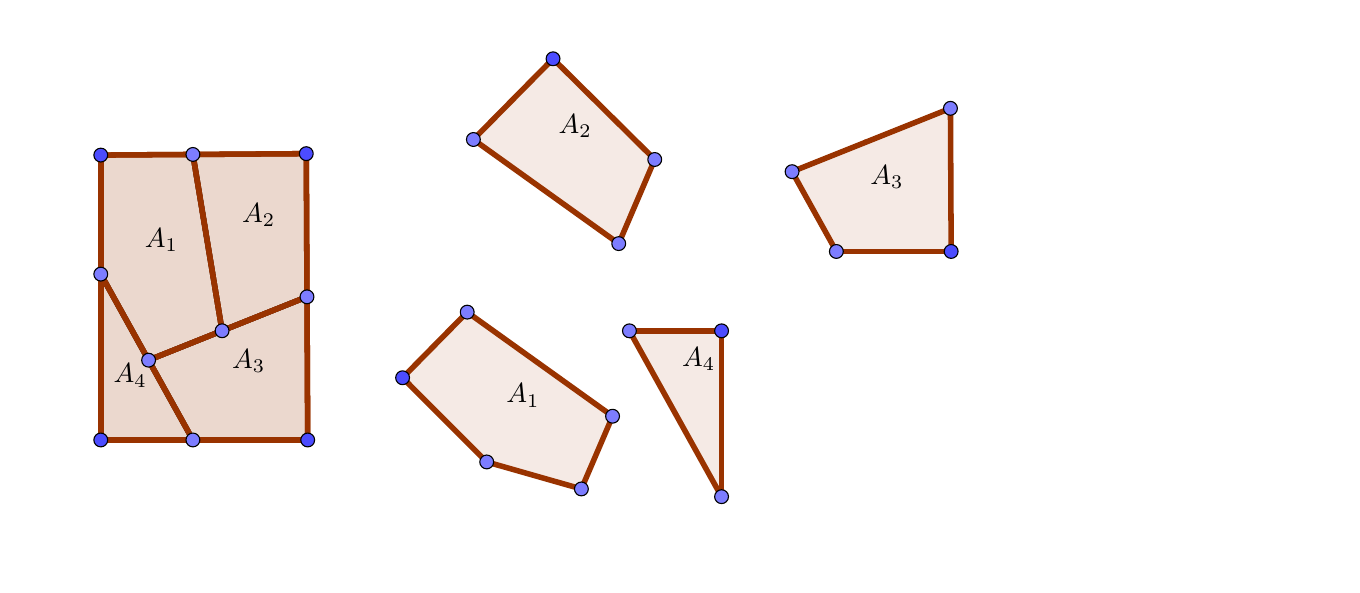 
\definecolor{xdxdff}{rgb}{0.49,0.49,1}
\definecolor{zzttqq}{rgb}{0.6,0.2,0}
\definecolor{ududff}{rgb}{0.30,0.30,1}
\begin{tikzpicture}[line cap=round,line join=round,x=.9cm,y=.9cm]
\clip(-2.261,-2.648) rectangle (15.75,4.928);
\fill[line width=2pt,color=zzttqq,fill=zzttqq,fill opacity=0.1] (-1.62,-0.89) -- (-1.62,3.13) -- (1.28,3.15) -- (1.3,-0.89) -- cycle;
\fill[line width=2pt,color=zzttqq,fill=zzttqq,fill opacity=0.1] (0.092,0.651) -- (1.29,1.13) -- (1.28,3.15) -- (-0.32,3.139) -- cycle;
\fill[line width=2pt,color=zzttqq,fill=zzttqq,fill opacity=0.1] (-1.62,1.45) -- (-1.62,3.13) -- (-0.32,3.139) -- (0.092,0.651) -- (-0.945,0.236) -- cycle;
\fill[line width=2pt,color=zzttqq,fill=zzttqq,fill opacity=0.1] (-1.62,-0.89) -- (-0.32,-0.89) -- (-1.62,1.45) -- cycle;
\fill[line width=2pt,color=zzttqq,fill=zzttqq,fill opacity=0.1] (-0.32,-0.89) -- (-0.945,0.236) -- (0.092,0.651) -- (1.29,1.13) -- (1.3,-0.89) -- cycle;
\fill[line width=2pt,color=zzttqq,fill=zzttqq,fill opacity=0.1] (8.76,1.77) -- (8.135,2.896) -- (9.172,3.311) -- (10.37,3.79) -- (10.38,1.77) -- cycle;
\fill[line width=2pt,color=zzttqq,fill=zzttqq,fill opacity=0.1] (3.826,-1.2) -- (2.639,-0.012) -- (3.551,0.914) -- (5.602,-0.555) -- (5.162,-1.581) -- cycle;
\fill[line width=2pt,color=zzttqq,fill=zzttqq,fill opacity=0.1] (5.689,1.881) -- (6.197,3.068) -- (4.762,4.489) -- (3.638,3.35) -- cycle;
\fill[line width=2pt,color=zzttqq,fill=zzttqq,fill opacity=0.1] (7.14,0.65) -- (5.84,0.65) -- (7.14,-1.69) -- cycle;
\draw [line width=2pt,color=zzttqq] (-1.62,-0.89)-- (-1.62,3.13);
\draw [line width=2pt,color=zzttqq] (-1.62,3.13)-- (1.28,3.15);
\draw [line width=2pt,color=zzttqq] (1.28,3.15)-- (1.3,-0.89);
\draw [line width=2pt,color=zzttqq] (1.3,-0.89)-- (-1.62,-0.89);
\draw [line width=2pt] (-1.62,1.45)-- (-0.32,-0.89);
\draw [line width=2pt] (-0.945,0.236)-- (1.29,1.13);
\draw [line width=2pt] (-0.32,3.139)-- (0.092,0.651);
\draw [line width=2pt,color=zzttqq] (0.092,0.651)-- (1.29,1.13);
\draw [line width=2pt,color=zzttqq] (1.29,1.13)-- (1.28,3.15);
\draw [line width=2pt,color=zzttqq] (1.28,3.15)-- (-0.32,3.139);
\draw [line width=2pt,color=zzttqq] (-0.32,3.139)-- (0.092,0.651);
\draw [line width=2pt,color=zzttqq] (-1.62,1.45)-- (-1.62,3.13);
\draw [line width=2pt,color=zzttqq] (-1.62,3.13)-- (-0.32,3.139);
\draw [line width=2pt,color=zzttqq] (-0.32,3.139)-- (0.092,0.651);
\draw [line width=2pt,color=zzttqq] (0.092,0.651)-- (-0.945,0.236);
\draw [line width=2pt,color=zzttqq] (-0.945,0.236)-- (-1.62,1.45);
\draw [line width=2pt,color=zzttqq] (-1.62,-0.89)-- (-0.32,-0.89);
\draw [line width=2pt,color=zzttqq] (-0.32,-0.89)-- (-1.62,1.45);
\draw [line width=2pt,color=zzttqq] (-1.62,1.45)-- (-1.62,-0.89);
\draw [line width=2pt,color=zzttqq] (-0.32,-0.89)-- (-0.945,0.236);
\draw [line width=2pt,color=zzttqq] (-0.945,0.236)-- (0.092,0.651);
\draw [line width=2pt,color=zzttqq] (0.092,0.651)-- (1.29,1.13);
\draw [line width=2pt,color=zzttqq] (1.29,1.13)-- (1.3,-0.89);
\draw [line width=2pt,color=zzttqq] (1.3,-0.89)-- (-0.32,-0.89);
\draw [line width=2pt,color=zzttqq] (8.76,1.77)-- (8.135,2.896);
\draw [line width=2pt,color=zzttqq] (8.135,2.896)-- (9.172,3.311);
\draw [line width=2pt,color=zzttqq] (9.172,3.311)-- (10.37,3.79);
\draw [line width=2pt,color=zzttqq] (10.37,3.79)-- (10.38,1.77);
\draw [line width=2pt,color=zzttqq] (10.38,1.77)-- (8.76,1.77);
\draw [line width=2pt,color=zzttqq] (3.826,-1.2)-- (2.639,-0.012);
\draw [line width=2pt,color=zzttqq] (2.639,-0.012)-- (3.551,0.914);
\draw [line width=2pt,color=zzttqq] (3.551,0.914)-- (5.602,-0.555);
\draw [line width=2pt,color=zzttqq] (5.602,-0.555)-- (5.162,-1.581);
\draw [line width=2pt,color=zzttqq] (5.162,-1.581)-- (3.826,-1.2);
\draw [line width=2pt,color=zzttqq] (5.689,1.881)-- (6.197,3.068);
\draw [line width=2pt,color=zzttqq] (6.197,3.068)-- (4.762,4.489);
\draw [line width=2pt,color=zzttqq] (4.762,4.489)-- (3.638,3.35);
\draw [line width=2pt,color=zzttqq] (3.638,3.35)-- (5.689,1.881);
\draw [line width=2pt,color=zzttqq] (7.14,0.65)-- (5.84,0.65);
\draw [line width=2pt,color=zzttqq] (5.84,0.65)-- (7.14,-1.69);
\draw [line width=2pt,color=zzttqq] (7.14,-1.69)-- (7.14,0.65);
\draw (-1.136,2.237) node[anchor=north west] {$A_1$};
\draw (3.965,0.038) node[anchor=north west] {$A_1$};
\draw (0.236,2.588) node[anchor=north west] {$A_2$};
\draw (4.704,3.837) node[anchor=north west] {$A_2$};
\draw (0.096,0.53) node[anchor=north west] {$A_3$};
\draw (9.101,3.116) node[anchor=north west] {$A_3$};
\draw (-1.575,0.319) node[anchor=north west] {$A_4$};
\draw (6.445,0.548) node[anchor=north west] {$A_4$};
\begin{scriptsize}
\draw [fill=ududff] (-1.62,-0.89) circle (2.5pt);
\draw [fill=ududff] (-1.62,3.13) circle (2.5pt);
\draw [fill=ududff] (1.28,3.15) circle (2.5pt);
\draw [fill=ududff] (1.3,-0.89) circle (2.5pt);
\draw [fill=xdxdff] (-1.62,1.45) circle (2.5pt);
\draw [fill=xdxdff] (-0.32,-0.89) circle (2.5pt);
\draw [fill=xdxdff] (-0.945,0.236) circle (2.5pt);
\draw [fill=xdxdff] (1.29,1.13) circle (2.5pt);
\draw [fill=xdxdff] (-0.32,3.139) circle (2.5pt);
\draw [fill=xdxdff] (0.092,0.651) circle (2.5pt);
\draw [fill=xdxdff] (8.76,1.77) circle (2.5pt);
\draw [fill=xdxdff] (8.135,2.896) circle (2.5pt);
\draw [fill=xdxdff] (10.37,3.79) circle (2.5pt);
\draw [fill=ududff] (10.38,1.77) circle (2.5pt);
\draw [fill=xdxdff] (3.826,-1.2) circle (2.5pt);
\draw [fill=ududff] (2.639,-0.012) circle (2.5pt);
\draw [fill=xdxdff] (3.551,0.914) circle (2.5pt);
\draw [fill=xdxdff] (5.602,-0.555) circle (2.5pt);
\draw [fill=xdxdff] (5.162,-1.581) circle (2.5pt);
\draw [fill=xdxdff] (5.689,1.881) circle (2.5pt);
\draw [fill=xdxdff] (6.197,3.068) circle (2.5pt);
\draw [fill=ududff] (4.762,4.489) circle (2.5pt);
\draw [fill=xdxdff] (3.638,3.35) circle (2.5pt);
\draw [fill=ududff] (7.14,0.65) circle (2.5pt);
\draw [fill=xdxdff] (5.84,0.65) circle (2.5pt);
\draw [fill=xdxdff] (7.14,-1.69) circle (2.5pt);
\end{scriptsize}
\end{tikzpicture}

